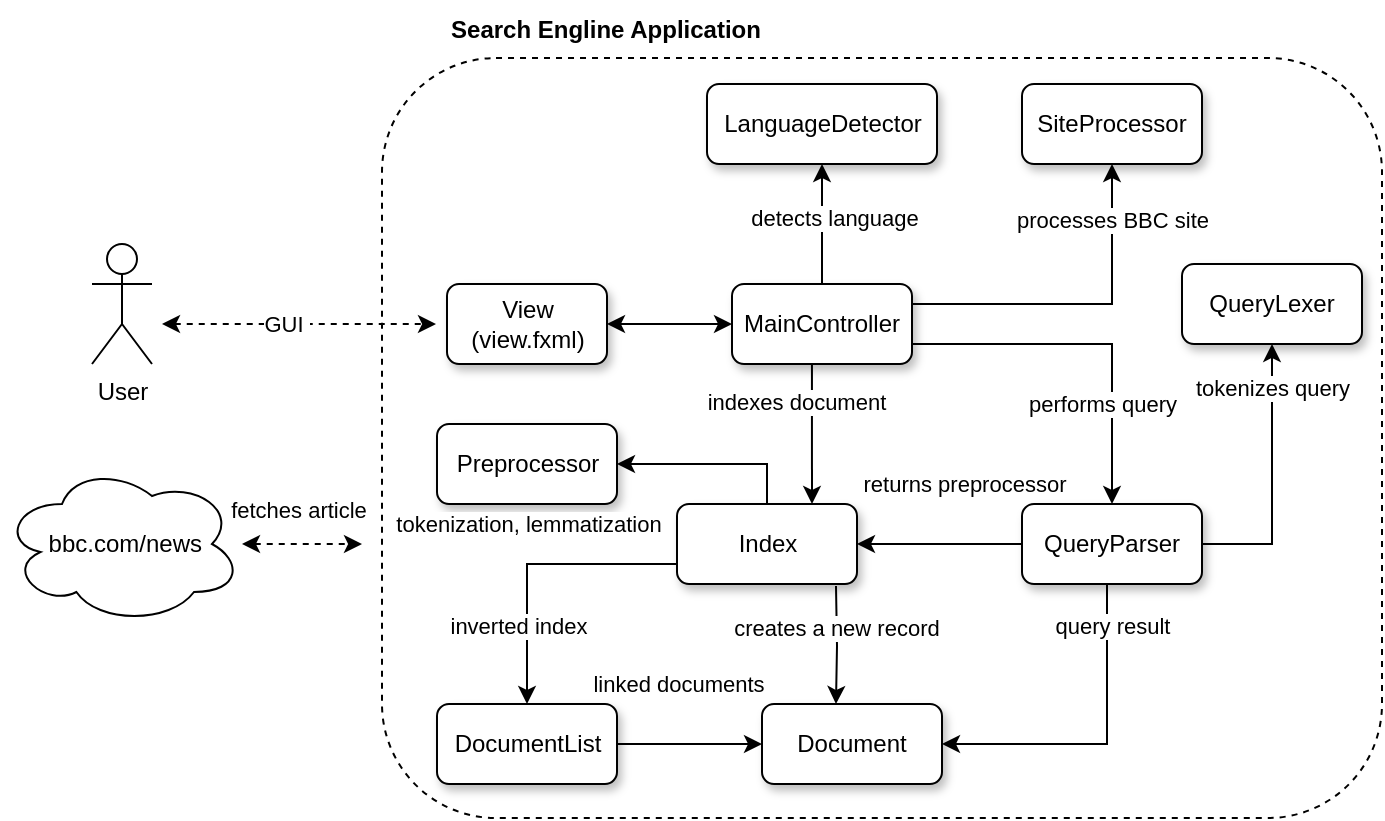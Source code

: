 <mxfile version="16.5.1" type="device"><diagram id="XFKbMWIu-_fHqcUb569p" name="Page-1"><mxGraphModel dx="799" dy="485" grid="1" gridSize="10" guides="1" tooltips="1" connect="1" arrows="1" fold="1" page="1" pageScale="1" pageWidth="850" pageHeight="1100" math="0" shadow="0"><root><mxCell id="0"/><mxCell id="1" parent="0"/><mxCell id="MWISiKt49QudrarX-FVN-10" style="edgeStyle=orthogonalEdgeStyle;rounded=0;orthogonalLoop=1;jettySize=auto;html=1;exitX=1;exitY=0.5;exitDx=0;exitDy=0;entryX=0;entryY=0.5;entryDx=0;entryDy=0;startArrow=classic;startFill=1;" edge="1" parent="1" source="MWISiKt49QudrarX-FVN-1" target="MWISiKt49QudrarX-FVN-2"><mxGeometry relative="1" as="geometry"/></mxCell><mxCell id="MWISiKt49QudrarX-FVN-1" value="View &lt;br&gt;(view.fxml)" style="rounded=1;whiteSpace=wrap;html=1;shadow=1;" vertex="1" parent="1"><mxGeometry x="282.5" y="290" width="80" height="40" as="geometry"/></mxCell><mxCell id="MWISiKt49QudrarX-FVN-13" style="edgeStyle=orthogonalEdgeStyle;rounded=0;orthogonalLoop=1;jettySize=auto;html=1;exitX=0.5;exitY=0;exitDx=0;exitDy=0;entryX=0.5;entryY=1;entryDx=0;entryDy=0;startArrow=none;startFill=0;" edge="1" parent="1" source="MWISiKt49QudrarX-FVN-2" target="MWISiKt49QudrarX-FVN-6"><mxGeometry relative="1" as="geometry"><mxPoint x="445" y="290" as="sourcePoint"/></mxGeometry></mxCell><mxCell id="MWISiKt49QudrarX-FVN-41" value="detects language" style="edgeLabel;html=1;align=center;verticalAlign=middle;resizable=0;points=[];" vertex="1" connectable="0" parent="MWISiKt49QudrarX-FVN-13"><mxGeometry x="0.234" y="2" relative="1" as="geometry"><mxPoint x="8" y="4" as="offset"/></mxGeometry></mxCell><mxCell id="MWISiKt49QudrarX-FVN-15" style="edgeStyle=orthogonalEdgeStyle;rounded=0;orthogonalLoop=1;jettySize=auto;html=1;startArrow=none;startFill=0;exitX=0.444;exitY=0.982;exitDx=0;exitDy=0;entryX=0.75;entryY=0;entryDx=0;entryDy=0;exitPerimeter=0;" edge="1" parent="1" source="MWISiKt49QudrarX-FVN-2" target="MWISiKt49QudrarX-FVN-4"><mxGeometry relative="1" as="geometry"><mxPoint x="445" y="330" as="sourcePoint"/></mxGeometry></mxCell><mxCell id="MWISiKt49QudrarX-FVN-38" value="indexes document" style="edgeLabel;html=1;align=center;verticalAlign=middle;resizable=0;points=[];" vertex="1" connectable="0" parent="MWISiKt49QudrarX-FVN-15"><mxGeometry x="-0.284" y="1" relative="1" as="geometry"><mxPoint x="-9" y="-6" as="offset"/></mxGeometry></mxCell><mxCell id="MWISiKt49QudrarX-FVN-18" style="edgeStyle=orthogonalEdgeStyle;rounded=0;orthogonalLoop=1;jettySize=auto;html=1;exitX=1;exitY=0.25;exitDx=0;exitDy=0;entryX=0.5;entryY=1;entryDx=0;entryDy=0;startArrow=none;startFill=0;" edge="1" parent="1" source="MWISiKt49QudrarX-FVN-2" target="MWISiKt49QudrarX-FVN-5"><mxGeometry relative="1" as="geometry"/></mxCell><mxCell id="MWISiKt49QudrarX-FVN-35" value="processes BBC site" style="edgeLabel;html=1;align=center;verticalAlign=middle;resizable=0;points=[];" vertex="1" connectable="0" parent="MWISiKt49QudrarX-FVN-18"><mxGeometry x="0.39" y="2" relative="1" as="geometry"><mxPoint x="2" y="-24" as="offset"/></mxGeometry></mxCell><mxCell id="MWISiKt49QudrarX-FVN-19" style="edgeStyle=orthogonalEdgeStyle;rounded=0;orthogonalLoop=1;jettySize=auto;html=1;exitX=1;exitY=0.75;exitDx=0;exitDy=0;startArrow=none;startFill=0;" edge="1" parent="1" source="MWISiKt49QudrarX-FVN-2" target="MWISiKt49QudrarX-FVN-7"><mxGeometry relative="1" as="geometry"/></mxCell><mxCell id="MWISiKt49QudrarX-FVN-37" value="performs query" style="edgeLabel;html=1;align=center;verticalAlign=middle;resizable=0;points=[];" vertex="1" connectable="0" parent="MWISiKt49QudrarX-FVN-19"><mxGeometry x="0.233" y="-1" relative="1" as="geometry"><mxPoint x="-4" y="19" as="offset"/></mxGeometry></mxCell><mxCell id="MWISiKt49QudrarX-FVN-2" value="MainController" style="rounded=1;whiteSpace=wrap;html=1;shadow=1;" vertex="1" parent="1"><mxGeometry x="425" y="290" width="90" height="40" as="geometry"/></mxCell><mxCell id="MWISiKt49QudrarX-FVN-3" value="User" style="shape=umlActor;verticalLabelPosition=bottom;verticalAlign=top;html=1;outlineConnect=0;" vertex="1" parent="1"><mxGeometry x="105" y="270" width="30" height="60" as="geometry"/></mxCell><mxCell id="MWISiKt49QudrarX-FVN-22" style="edgeStyle=orthogonalEdgeStyle;rounded=0;orthogonalLoop=1;jettySize=auto;html=1;startArrow=none;startFill=0;entryX=0.411;entryY=0;entryDx=0;entryDy=0;entryPerimeter=0;" edge="1" parent="1" target="MWISiKt49QudrarX-FVN-21"><mxGeometry relative="1" as="geometry"><mxPoint x="477" y="441" as="sourcePoint"/><mxPoint x="477" y="490" as="targetPoint"/></mxGeometry></mxCell><mxCell id="MWISiKt49QudrarX-FVN-43" value="creates a new record" style="edgeLabel;html=1;align=center;verticalAlign=middle;resizable=0;points=[];" vertex="1" connectable="0" parent="MWISiKt49QudrarX-FVN-22"><mxGeometry x="0.358" relative="1" as="geometry"><mxPoint y="-19" as="offset"/></mxGeometry></mxCell><mxCell id="MWISiKt49QudrarX-FVN-25" style="edgeStyle=orthogonalEdgeStyle;rounded=0;orthogonalLoop=1;jettySize=auto;html=1;exitX=0;exitY=0.75;exitDx=0;exitDy=0;startArrow=none;startFill=0;" edge="1" parent="1" source="MWISiKt49QudrarX-FVN-4" target="MWISiKt49QudrarX-FVN-24"><mxGeometry relative="1" as="geometry"/></mxCell><mxCell id="MWISiKt49QudrarX-FVN-40" value="inverted index" style="edgeLabel;html=1;align=center;verticalAlign=middle;resizable=0;points=[];" vertex="1" connectable="0" parent="MWISiKt49QudrarX-FVN-25"><mxGeometry x="-0.013" y="-1" relative="1" as="geometry"><mxPoint x="-8" y="32" as="offset"/></mxGeometry></mxCell><mxCell id="MWISiKt49QudrarX-FVN-32" style="edgeStyle=orthogonalEdgeStyle;rounded=0;orthogonalLoop=1;jettySize=auto;html=1;exitX=0.5;exitY=0;exitDx=0;exitDy=0;entryX=1;entryY=0.5;entryDx=0;entryDy=0;startArrow=none;startFill=0;" edge="1" parent="1" source="MWISiKt49QudrarX-FVN-4" target="MWISiKt49QudrarX-FVN-30"><mxGeometry relative="1" as="geometry"/></mxCell><mxCell id="MWISiKt49QudrarX-FVN-4" value="Index" style="rounded=1;whiteSpace=wrap;html=1;shadow=1;" vertex="1" parent="1"><mxGeometry x="397.5" y="400" width="90" height="40" as="geometry"/></mxCell><mxCell id="MWISiKt49QudrarX-FVN-5" value="SiteProcessor" style="rounded=1;whiteSpace=wrap;html=1;shadow=1;" vertex="1" parent="1"><mxGeometry x="570" y="190" width="90" height="40" as="geometry"/></mxCell><mxCell id="MWISiKt49QudrarX-FVN-6" value="LanguageDetector" style="rounded=1;whiteSpace=wrap;html=1;shadow=1;" vertex="1" parent="1"><mxGeometry x="412.5" y="190" width="115" height="40" as="geometry"/></mxCell><mxCell id="MWISiKt49QudrarX-FVN-20" style="edgeStyle=orthogonalEdgeStyle;rounded=0;orthogonalLoop=1;jettySize=auto;html=1;exitX=0;exitY=0.5;exitDx=0;exitDy=0;entryX=1;entryY=0.5;entryDx=0;entryDy=0;startArrow=none;startFill=0;" edge="1" parent="1" source="MWISiKt49QudrarX-FVN-7" target="MWISiKt49QudrarX-FVN-4"><mxGeometry relative="1" as="geometry"/></mxCell><mxCell id="MWISiKt49QudrarX-FVN-45" value="returns preprocessor" style="edgeLabel;html=1;align=center;verticalAlign=middle;resizable=0;points=[];" vertex="1" connectable="0" parent="MWISiKt49QudrarX-FVN-20"><mxGeometry x="-0.112" y="-2" relative="1" as="geometry"><mxPoint x="7" y="-28" as="offset"/></mxGeometry></mxCell><mxCell id="MWISiKt49QudrarX-FVN-23" style="edgeStyle=orthogonalEdgeStyle;rounded=0;orthogonalLoop=1;jettySize=auto;html=1;exitX=0.5;exitY=1;exitDx=0;exitDy=0;entryX=1;entryY=0.5;entryDx=0;entryDy=0;startArrow=none;startFill=0;" edge="1" parent="1" target="MWISiKt49QudrarX-FVN-21"><mxGeometry relative="1" as="geometry"><mxPoint x="612.5" y="440" as="sourcePoint"/><Array as="points"><mxPoint x="612" y="520"/></Array></mxGeometry></mxCell><mxCell id="MWISiKt49QudrarX-FVN-39" value="query result" style="edgeLabel;html=1;align=center;verticalAlign=middle;resizable=0;points=[];" vertex="1" connectable="0" parent="MWISiKt49QudrarX-FVN-23"><mxGeometry x="0.008" relative="1" as="geometry"><mxPoint x="4" y="-59" as="offset"/></mxGeometry></mxCell><mxCell id="MWISiKt49QudrarX-FVN-33" style="edgeStyle=orthogonalEdgeStyle;rounded=0;orthogonalLoop=1;jettySize=auto;html=1;exitX=1;exitY=0.5;exitDx=0;exitDy=0;entryX=0.5;entryY=1;entryDx=0;entryDy=0;startArrow=none;startFill=0;" edge="1" parent="1" source="MWISiKt49QudrarX-FVN-7" target="MWISiKt49QudrarX-FVN-8"><mxGeometry relative="1" as="geometry"/></mxCell><mxCell id="MWISiKt49QudrarX-FVN-44" value="tokenizes query" style="edgeLabel;html=1;align=center;verticalAlign=middle;resizable=0;points=[];" vertex="1" connectable="0" parent="MWISiKt49QudrarX-FVN-33"><mxGeometry x="0.551" y="-2" relative="1" as="geometry"><mxPoint x="-2" y="-9" as="offset"/></mxGeometry></mxCell><mxCell id="MWISiKt49QudrarX-FVN-7" value="QueryParser" style="rounded=1;whiteSpace=wrap;html=1;shadow=1;" vertex="1" parent="1"><mxGeometry x="570" y="400" width="90" height="40" as="geometry"/></mxCell><mxCell id="MWISiKt49QudrarX-FVN-8" value="QueryLexer" style="rounded=1;whiteSpace=wrap;html=1;shadow=1;" vertex="1" parent="1"><mxGeometry x="650" y="280" width="90" height="40" as="geometry"/></mxCell><mxCell id="MWISiKt49QudrarX-FVN-21" value="Document" style="rounded=1;whiteSpace=wrap;html=1;shadow=1;" vertex="1" parent="1"><mxGeometry x="440" y="500" width="90" height="40" as="geometry"/></mxCell><mxCell id="MWISiKt49QudrarX-FVN-26" style="edgeStyle=orthogonalEdgeStyle;rounded=0;orthogonalLoop=1;jettySize=auto;html=1;exitX=1;exitY=0.5;exitDx=0;exitDy=0;entryX=0;entryY=0.5;entryDx=0;entryDy=0;startArrow=none;startFill=0;" edge="1" parent="1" source="MWISiKt49QudrarX-FVN-24" target="MWISiKt49QudrarX-FVN-21"><mxGeometry relative="1" as="geometry"/></mxCell><mxCell id="MWISiKt49QudrarX-FVN-24" value="DocumentList" style="rounded=1;whiteSpace=wrap;html=1;shadow=1;" vertex="1" parent="1"><mxGeometry x="277.5" y="500" width="90" height="40" as="geometry"/></mxCell><mxCell id="MWISiKt49QudrarX-FVN-28" value="" style="endArrow=classic;dashed=1;html=1;rounded=0;entryX=0;entryY=0.5;entryDx=0;entryDy=0;endFill=1;startArrow=classic;startFill=1;" edge="1" parent="1"><mxGeometry width="50" height="50" relative="1" as="geometry"><mxPoint x="140" y="310" as="sourcePoint"/><mxPoint x="277" y="310" as="targetPoint"/></mxGeometry></mxCell><mxCell id="MWISiKt49QudrarX-FVN-34" value="GUI&amp;nbsp;" style="edgeLabel;html=1;align=center;verticalAlign=middle;resizable=0;points=[];" vertex="1" connectable="0" parent="MWISiKt49QudrarX-FVN-28"><mxGeometry x="0.275" relative="1" as="geometry"><mxPoint x="-26" as="offset"/></mxGeometry></mxCell><mxCell id="MWISiKt49QudrarX-FVN-30" value="Preprocessor" style="rounded=1;whiteSpace=wrap;html=1;shadow=1;" vertex="1" parent="1"><mxGeometry x="277.5" y="360" width="90" height="40" as="geometry"/></mxCell><mxCell id="MWISiKt49QudrarX-FVN-46" value="tokenization, lemmatization" style="edgeLabel;html=1;align=center;verticalAlign=middle;resizable=0;points=[];" vertex="1" connectable="0" parent="1"><mxGeometry x="322.498" y="410.0" as="geometry"/></mxCell><mxCell id="MWISiKt49QudrarX-FVN-47" value="linked documents" style="edgeLabel;html=1;align=center;verticalAlign=middle;resizable=0;points=[];" vertex="1" connectable="0" parent="1"><mxGeometry x="397.503" y="490" as="geometry"/></mxCell><mxCell id="MWISiKt49QudrarX-FVN-48" value="" style="rounded=1;whiteSpace=wrap;html=1;fillColor=none;dashed=1;" vertex="1" parent="1"><mxGeometry x="250" y="177" width="500" height="380" as="geometry"/></mxCell><mxCell id="MWISiKt49QudrarX-FVN-49" value="Search Engline Application" style="text;html=1;strokeColor=none;fillColor=none;align=center;verticalAlign=middle;whiteSpace=wrap;rounded=0;dashed=1;fontStyle=1" vertex="1" parent="1"><mxGeometry x="278" y="148" width="168" height="30" as="geometry"/></mxCell><mxCell id="MWISiKt49QudrarX-FVN-53" style="edgeStyle=orthogonalEdgeStyle;rounded=0;orthogonalLoop=1;jettySize=auto;html=1;startArrow=classic;startFill=1;dashed=1;" edge="1" parent="1" source="MWISiKt49QudrarX-FVN-51"><mxGeometry relative="1" as="geometry"><mxPoint x="560" y="100" as="sourcePoint"/><mxPoint x="240" y="420" as="targetPoint"/></mxGeometry></mxCell><mxCell id="MWISiKt49QudrarX-FVN-54" value="fetches article" style="edgeLabel;html=1;align=center;verticalAlign=middle;resizable=0;points=[];" vertex="1" connectable="0" parent="MWISiKt49QudrarX-FVN-53"><mxGeometry x="-0.137" y="-2" relative="1" as="geometry"><mxPoint x="2" y="-19" as="offset"/></mxGeometry></mxCell><mxCell id="MWISiKt49QudrarX-FVN-51" value="&amp;nbsp;bbc.com/news" style="ellipse;shape=cloud;whiteSpace=wrap;html=1;fillColor=none;" vertex="1" parent="1"><mxGeometry x="60" y="380" width="120" height="80" as="geometry"/></mxCell></root></mxGraphModel></diagram></mxfile>